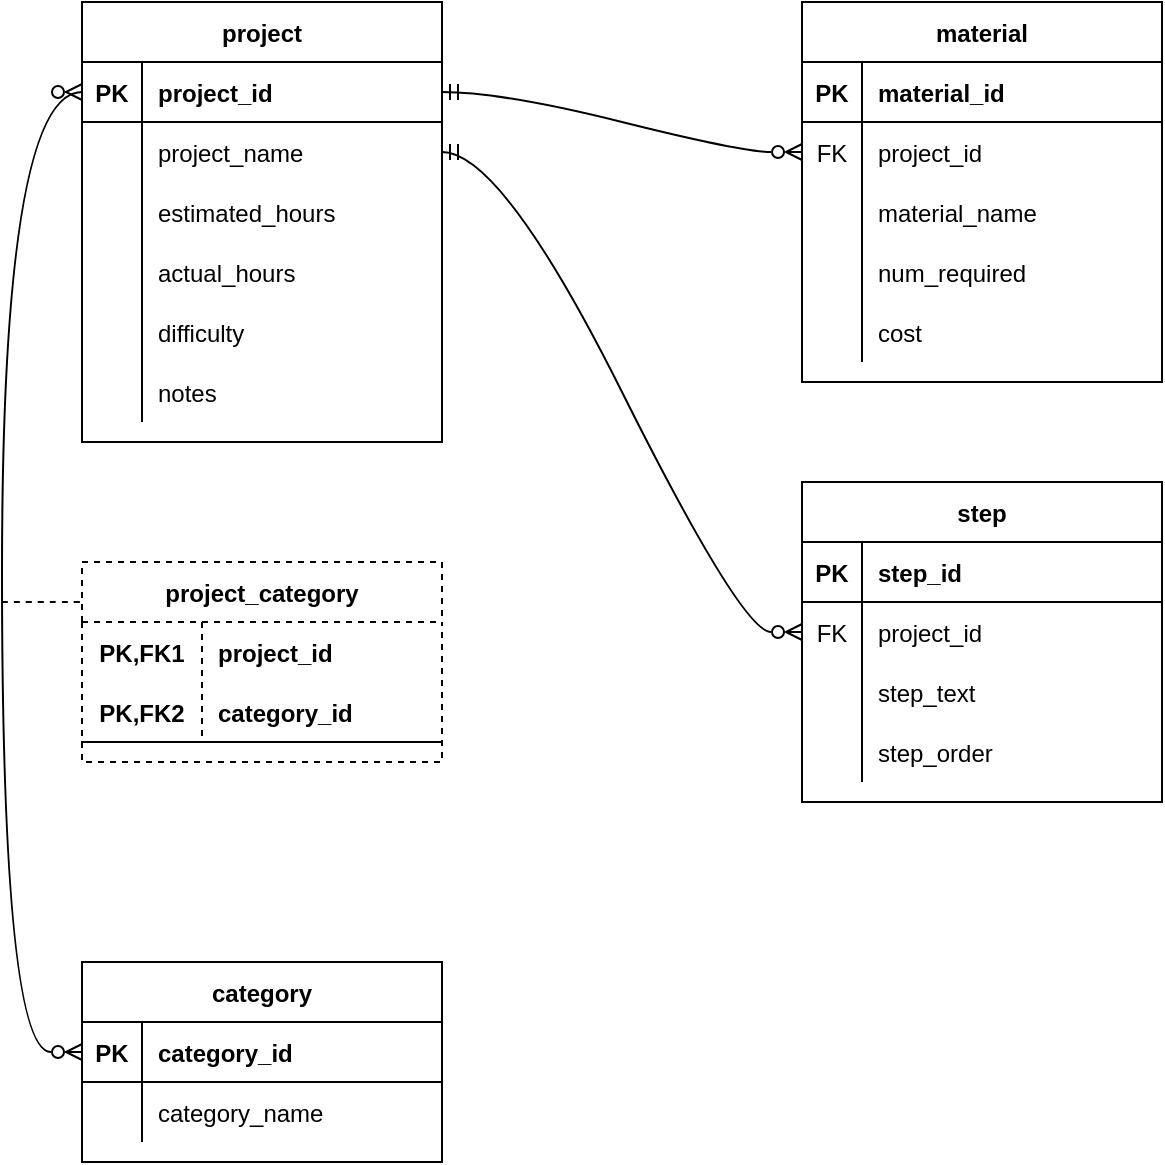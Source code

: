 <mxfile version="20.2.3" type="device"><diagram id="SOfkFIUw-6izcFRcEjR_" name="Page-1"><mxGraphModel dx="1102" dy="865" grid="1" gridSize="10" guides="1" tooltips="1" connect="1" arrows="1" fold="1" page="1" pageScale="1" pageWidth="850" pageHeight="1100" math="0" shadow="0"><root><mxCell id="0"/><mxCell id="1" parent="0"/><mxCell id="CN8M3tOcfV6ofu_D1ciI-14" value="material" style="shape=table;startSize=30;container=1;collapsible=1;childLayout=tableLayout;fixedRows=1;rowLines=0;fontStyle=1;align=center;resizeLast=1;" vertex="1" parent="1"><mxGeometry x="480" y="80" width="180" height="190" as="geometry"/></mxCell><mxCell id="CN8M3tOcfV6ofu_D1ciI-15" value="" style="shape=tableRow;horizontal=0;startSize=0;swimlaneHead=0;swimlaneBody=0;fillColor=none;collapsible=0;dropTarget=0;points=[[0,0.5],[1,0.5]];portConstraint=eastwest;top=0;left=0;right=0;bottom=1;" vertex="1" parent="CN8M3tOcfV6ofu_D1ciI-14"><mxGeometry y="30" width="180" height="30" as="geometry"/></mxCell><mxCell id="CN8M3tOcfV6ofu_D1ciI-16" value="PK" style="shape=partialRectangle;connectable=0;fillColor=none;top=0;left=0;bottom=0;right=0;fontStyle=1;overflow=hidden;" vertex="1" parent="CN8M3tOcfV6ofu_D1ciI-15"><mxGeometry width="30" height="30" as="geometry"><mxRectangle width="30" height="30" as="alternateBounds"/></mxGeometry></mxCell><mxCell id="CN8M3tOcfV6ofu_D1ciI-17" value="material_id" style="shape=partialRectangle;connectable=0;fillColor=none;top=0;left=0;bottom=0;right=0;align=left;spacingLeft=6;fontStyle=1;overflow=hidden;" vertex="1" parent="CN8M3tOcfV6ofu_D1ciI-15"><mxGeometry x="30" width="150" height="30" as="geometry"><mxRectangle width="150" height="30" as="alternateBounds"/></mxGeometry></mxCell><mxCell id="CN8M3tOcfV6ofu_D1ciI-18" value="" style="shape=tableRow;horizontal=0;startSize=0;swimlaneHead=0;swimlaneBody=0;fillColor=none;collapsible=0;dropTarget=0;points=[[0,0.5],[1,0.5]];portConstraint=eastwest;top=0;left=0;right=0;bottom=0;" vertex="1" parent="CN8M3tOcfV6ofu_D1ciI-14"><mxGeometry y="60" width="180" height="30" as="geometry"/></mxCell><mxCell id="CN8M3tOcfV6ofu_D1ciI-19" value="FK" style="shape=partialRectangle;connectable=0;fillColor=none;top=0;left=0;bottom=0;right=0;editable=1;overflow=hidden;" vertex="1" parent="CN8M3tOcfV6ofu_D1ciI-18"><mxGeometry width="30" height="30" as="geometry"><mxRectangle width="30" height="30" as="alternateBounds"/></mxGeometry></mxCell><mxCell id="CN8M3tOcfV6ofu_D1ciI-20" value="project_id" style="shape=partialRectangle;connectable=0;fillColor=none;top=0;left=0;bottom=0;right=0;align=left;spacingLeft=6;overflow=hidden;" vertex="1" parent="CN8M3tOcfV6ofu_D1ciI-18"><mxGeometry x="30" width="150" height="30" as="geometry"><mxRectangle width="150" height="30" as="alternateBounds"/></mxGeometry></mxCell><mxCell id="CN8M3tOcfV6ofu_D1ciI-21" value="" style="shape=tableRow;horizontal=0;startSize=0;swimlaneHead=0;swimlaneBody=0;fillColor=none;collapsible=0;dropTarget=0;points=[[0,0.5],[1,0.5]];portConstraint=eastwest;top=0;left=0;right=0;bottom=0;" vertex="1" parent="CN8M3tOcfV6ofu_D1ciI-14"><mxGeometry y="90" width="180" height="30" as="geometry"/></mxCell><mxCell id="CN8M3tOcfV6ofu_D1ciI-22" value="" style="shape=partialRectangle;connectable=0;fillColor=none;top=0;left=0;bottom=0;right=0;editable=1;overflow=hidden;" vertex="1" parent="CN8M3tOcfV6ofu_D1ciI-21"><mxGeometry width="30" height="30" as="geometry"><mxRectangle width="30" height="30" as="alternateBounds"/></mxGeometry></mxCell><mxCell id="CN8M3tOcfV6ofu_D1ciI-23" value="material_name" style="shape=partialRectangle;connectable=0;fillColor=none;top=0;left=0;bottom=0;right=0;align=left;spacingLeft=6;overflow=hidden;" vertex="1" parent="CN8M3tOcfV6ofu_D1ciI-21"><mxGeometry x="30" width="150" height="30" as="geometry"><mxRectangle width="150" height="30" as="alternateBounds"/></mxGeometry></mxCell><mxCell id="CN8M3tOcfV6ofu_D1ciI-24" value="" style="shape=tableRow;horizontal=0;startSize=0;swimlaneHead=0;swimlaneBody=0;fillColor=none;collapsible=0;dropTarget=0;points=[[0,0.5],[1,0.5]];portConstraint=eastwest;top=0;left=0;right=0;bottom=0;" vertex="1" parent="CN8M3tOcfV6ofu_D1ciI-14"><mxGeometry y="120" width="180" height="30" as="geometry"/></mxCell><mxCell id="CN8M3tOcfV6ofu_D1ciI-25" value="" style="shape=partialRectangle;connectable=0;fillColor=none;top=0;left=0;bottom=0;right=0;editable=1;overflow=hidden;" vertex="1" parent="CN8M3tOcfV6ofu_D1ciI-24"><mxGeometry width="30" height="30" as="geometry"><mxRectangle width="30" height="30" as="alternateBounds"/></mxGeometry></mxCell><mxCell id="CN8M3tOcfV6ofu_D1ciI-26" value="num_required" style="shape=partialRectangle;connectable=0;fillColor=none;top=0;left=0;bottom=0;right=0;align=left;spacingLeft=6;overflow=hidden;" vertex="1" parent="CN8M3tOcfV6ofu_D1ciI-24"><mxGeometry x="30" width="150" height="30" as="geometry"><mxRectangle width="150" height="30" as="alternateBounds"/></mxGeometry></mxCell><mxCell id="CN8M3tOcfV6ofu_D1ciI-87" style="shape=tableRow;horizontal=0;startSize=0;swimlaneHead=0;swimlaneBody=0;fillColor=none;collapsible=0;dropTarget=0;points=[[0,0.5],[1,0.5]];portConstraint=eastwest;top=0;left=0;right=0;bottom=0;" vertex="1" parent="CN8M3tOcfV6ofu_D1ciI-14"><mxGeometry y="150" width="180" height="30" as="geometry"/></mxCell><mxCell id="CN8M3tOcfV6ofu_D1ciI-88" style="shape=partialRectangle;connectable=0;fillColor=none;top=0;left=0;bottom=0;right=0;editable=1;overflow=hidden;" vertex="1" parent="CN8M3tOcfV6ofu_D1ciI-87"><mxGeometry width="30" height="30" as="geometry"><mxRectangle width="30" height="30" as="alternateBounds"/></mxGeometry></mxCell><mxCell id="CN8M3tOcfV6ofu_D1ciI-89" value="cost" style="shape=partialRectangle;connectable=0;fillColor=none;top=0;left=0;bottom=0;right=0;align=left;spacingLeft=6;overflow=hidden;" vertex="1" parent="CN8M3tOcfV6ofu_D1ciI-87"><mxGeometry x="30" width="150" height="30" as="geometry"><mxRectangle width="150" height="30" as="alternateBounds"/></mxGeometry></mxCell><mxCell id="CN8M3tOcfV6ofu_D1ciI-40" value="category" style="shape=table;startSize=30;container=1;collapsible=1;childLayout=tableLayout;fixedRows=1;rowLines=0;fontStyle=1;align=center;resizeLast=1;" vertex="1" parent="1"><mxGeometry x="120" y="560" width="180" height="100" as="geometry"/></mxCell><mxCell id="CN8M3tOcfV6ofu_D1ciI-41" value="" style="shape=tableRow;horizontal=0;startSize=0;swimlaneHead=0;swimlaneBody=0;fillColor=none;collapsible=0;dropTarget=0;points=[[0,0.5],[1,0.5]];portConstraint=eastwest;top=0;left=0;right=0;bottom=1;" vertex="1" parent="CN8M3tOcfV6ofu_D1ciI-40"><mxGeometry y="30" width="180" height="30" as="geometry"/></mxCell><mxCell id="CN8M3tOcfV6ofu_D1ciI-42" value="PK" style="shape=partialRectangle;connectable=0;fillColor=none;top=0;left=0;bottom=0;right=0;fontStyle=1;overflow=hidden;" vertex="1" parent="CN8M3tOcfV6ofu_D1ciI-41"><mxGeometry width="30" height="30" as="geometry"><mxRectangle width="30" height="30" as="alternateBounds"/></mxGeometry></mxCell><mxCell id="CN8M3tOcfV6ofu_D1ciI-43" value="category_id" style="shape=partialRectangle;connectable=0;fillColor=none;top=0;left=0;bottom=0;right=0;align=left;spacingLeft=6;fontStyle=1;overflow=hidden;" vertex="1" parent="CN8M3tOcfV6ofu_D1ciI-41"><mxGeometry x="30" width="150" height="30" as="geometry"><mxRectangle width="150" height="30" as="alternateBounds"/></mxGeometry></mxCell><mxCell id="CN8M3tOcfV6ofu_D1ciI-44" value="" style="shape=tableRow;horizontal=0;startSize=0;swimlaneHead=0;swimlaneBody=0;fillColor=none;collapsible=0;dropTarget=0;points=[[0,0.5],[1,0.5]];portConstraint=eastwest;top=0;left=0;right=0;bottom=0;" vertex="1" parent="CN8M3tOcfV6ofu_D1ciI-40"><mxGeometry y="60" width="180" height="30" as="geometry"/></mxCell><mxCell id="CN8M3tOcfV6ofu_D1ciI-45" value="" style="shape=partialRectangle;connectable=0;fillColor=none;top=0;left=0;bottom=0;right=0;editable=1;overflow=hidden;" vertex="1" parent="CN8M3tOcfV6ofu_D1ciI-44"><mxGeometry width="30" height="30" as="geometry"><mxRectangle width="30" height="30" as="alternateBounds"/></mxGeometry></mxCell><mxCell id="CN8M3tOcfV6ofu_D1ciI-46" value="category_name" style="shape=partialRectangle;connectable=0;fillColor=none;top=0;left=0;bottom=0;right=0;align=left;spacingLeft=6;overflow=hidden;" vertex="1" parent="CN8M3tOcfV6ofu_D1ciI-44"><mxGeometry x="30" width="150" height="30" as="geometry"><mxRectangle width="150" height="30" as="alternateBounds"/></mxGeometry></mxCell><mxCell id="CN8M3tOcfV6ofu_D1ciI-53" value="project" style="shape=table;startSize=30;container=1;collapsible=1;childLayout=tableLayout;fixedRows=1;rowLines=0;fontStyle=1;align=center;resizeLast=1;" vertex="1" parent="1"><mxGeometry x="120" y="80" width="180" height="220" as="geometry"/></mxCell><mxCell id="CN8M3tOcfV6ofu_D1ciI-54" value="" style="shape=tableRow;horizontal=0;startSize=0;swimlaneHead=0;swimlaneBody=0;fillColor=none;collapsible=0;dropTarget=0;points=[[0,0.5],[1,0.5]];portConstraint=eastwest;top=0;left=0;right=0;bottom=1;" vertex="1" parent="CN8M3tOcfV6ofu_D1ciI-53"><mxGeometry y="30" width="180" height="30" as="geometry"/></mxCell><mxCell id="CN8M3tOcfV6ofu_D1ciI-55" value="PK" style="shape=partialRectangle;connectable=0;fillColor=none;top=0;left=0;bottom=0;right=0;fontStyle=1;overflow=hidden;" vertex="1" parent="CN8M3tOcfV6ofu_D1ciI-54"><mxGeometry width="30" height="30" as="geometry"><mxRectangle width="30" height="30" as="alternateBounds"/></mxGeometry></mxCell><mxCell id="CN8M3tOcfV6ofu_D1ciI-56" value="project_id" style="shape=partialRectangle;connectable=0;fillColor=none;top=0;left=0;bottom=0;right=0;align=left;spacingLeft=6;fontStyle=1;overflow=hidden;" vertex="1" parent="CN8M3tOcfV6ofu_D1ciI-54"><mxGeometry x="30" width="150" height="30" as="geometry"><mxRectangle width="150" height="30" as="alternateBounds"/></mxGeometry></mxCell><mxCell id="CN8M3tOcfV6ofu_D1ciI-57" value="" style="shape=tableRow;horizontal=0;startSize=0;swimlaneHead=0;swimlaneBody=0;fillColor=none;collapsible=0;dropTarget=0;points=[[0,0.5],[1,0.5]];portConstraint=eastwest;top=0;left=0;right=0;bottom=0;" vertex="1" parent="CN8M3tOcfV6ofu_D1ciI-53"><mxGeometry y="60" width="180" height="30" as="geometry"/></mxCell><mxCell id="CN8M3tOcfV6ofu_D1ciI-58" value="" style="shape=partialRectangle;connectable=0;fillColor=none;top=0;left=0;bottom=0;right=0;editable=1;overflow=hidden;" vertex="1" parent="CN8M3tOcfV6ofu_D1ciI-57"><mxGeometry width="30" height="30" as="geometry"><mxRectangle width="30" height="30" as="alternateBounds"/></mxGeometry></mxCell><mxCell id="CN8M3tOcfV6ofu_D1ciI-59" value="project_name    " style="shape=partialRectangle;connectable=0;fillColor=none;top=0;left=0;bottom=0;right=0;align=left;spacingLeft=6;overflow=hidden;" vertex="1" parent="CN8M3tOcfV6ofu_D1ciI-57"><mxGeometry x="30" width="150" height="30" as="geometry"><mxRectangle width="150" height="30" as="alternateBounds"/></mxGeometry></mxCell><mxCell id="CN8M3tOcfV6ofu_D1ciI-60" value="" style="shape=tableRow;horizontal=0;startSize=0;swimlaneHead=0;swimlaneBody=0;fillColor=none;collapsible=0;dropTarget=0;points=[[0,0.5],[1,0.5]];portConstraint=eastwest;top=0;left=0;right=0;bottom=0;" vertex="1" parent="CN8M3tOcfV6ofu_D1ciI-53"><mxGeometry y="90" width="180" height="30" as="geometry"/></mxCell><mxCell id="CN8M3tOcfV6ofu_D1ciI-61" value="" style="shape=partialRectangle;connectable=0;fillColor=none;top=0;left=0;bottom=0;right=0;editable=1;overflow=hidden;" vertex="1" parent="CN8M3tOcfV6ofu_D1ciI-60"><mxGeometry width="30" height="30" as="geometry"><mxRectangle width="30" height="30" as="alternateBounds"/></mxGeometry></mxCell><mxCell id="CN8M3tOcfV6ofu_D1ciI-62" value="estimated_hours" style="shape=partialRectangle;connectable=0;fillColor=none;top=0;left=0;bottom=0;right=0;align=left;spacingLeft=6;overflow=hidden;" vertex="1" parent="CN8M3tOcfV6ofu_D1ciI-60"><mxGeometry x="30" width="150" height="30" as="geometry"><mxRectangle width="150" height="30" as="alternateBounds"/></mxGeometry></mxCell><mxCell id="CN8M3tOcfV6ofu_D1ciI-63" value="" style="shape=tableRow;horizontal=0;startSize=0;swimlaneHead=0;swimlaneBody=0;fillColor=none;collapsible=0;dropTarget=0;points=[[0,0.5],[1,0.5]];portConstraint=eastwest;top=0;left=0;right=0;bottom=0;" vertex="1" parent="CN8M3tOcfV6ofu_D1ciI-53"><mxGeometry y="120" width="180" height="30" as="geometry"/></mxCell><mxCell id="CN8M3tOcfV6ofu_D1ciI-64" value="" style="shape=partialRectangle;connectable=0;fillColor=none;top=0;left=0;bottom=0;right=0;editable=1;overflow=hidden;" vertex="1" parent="CN8M3tOcfV6ofu_D1ciI-63"><mxGeometry width="30" height="30" as="geometry"><mxRectangle width="30" height="30" as="alternateBounds"/></mxGeometry></mxCell><mxCell id="CN8M3tOcfV6ofu_D1ciI-65" value="actual_hours" style="shape=partialRectangle;connectable=0;fillColor=none;top=0;left=0;bottom=0;right=0;align=left;spacingLeft=6;overflow=hidden;" vertex="1" parent="CN8M3tOcfV6ofu_D1ciI-63"><mxGeometry x="30" width="150" height="30" as="geometry"><mxRectangle width="150" height="30" as="alternateBounds"/></mxGeometry></mxCell><mxCell id="CN8M3tOcfV6ofu_D1ciI-81" style="shape=tableRow;horizontal=0;startSize=0;swimlaneHead=0;swimlaneBody=0;fillColor=none;collapsible=0;dropTarget=0;points=[[0,0.5],[1,0.5]];portConstraint=eastwest;top=0;left=0;right=0;bottom=0;" vertex="1" parent="CN8M3tOcfV6ofu_D1ciI-53"><mxGeometry y="150" width="180" height="30" as="geometry"/></mxCell><mxCell id="CN8M3tOcfV6ofu_D1ciI-82" style="shape=partialRectangle;connectable=0;fillColor=none;top=0;left=0;bottom=0;right=0;editable=1;overflow=hidden;" vertex="1" parent="CN8M3tOcfV6ofu_D1ciI-81"><mxGeometry width="30" height="30" as="geometry"><mxRectangle width="30" height="30" as="alternateBounds"/></mxGeometry></mxCell><mxCell id="CN8M3tOcfV6ofu_D1ciI-83" value="difficulty" style="shape=partialRectangle;connectable=0;fillColor=none;top=0;left=0;bottom=0;right=0;align=left;spacingLeft=6;overflow=hidden;" vertex="1" parent="CN8M3tOcfV6ofu_D1ciI-81"><mxGeometry x="30" width="150" height="30" as="geometry"><mxRectangle width="150" height="30" as="alternateBounds"/></mxGeometry></mxCell><mxCell id="CN8M3tOcfV6ofu_D1ciI-84" style="shape=tableRow;horizontal=0;startSize=0;swimlaneHead=0;swimlaneBody=0;fillColor=none;collapsible=0;dropTarget=0;points=[[0,0.5],[1,0.5]];portConstraint=eastwest;top=0;left=0;right=0;bottom=0;" vertex="1" parent="CN8M3tOcfV6ofu_D1ciI-53"><mxGeometry y="180" width="180" height="30" as="geometry"/></mxCell><mxCell id="CN8M3tOcfV6ofu_D1ciI-85" style="shape=partialRectangle;connectable=0;fillColor=none;top=0;left=0;bottom=0;right=0;editable=1;overflow=hidden;" vertex="1" parent="CN8M3tOcfV6ofu_D1ciI-84"><mxGeometry width="30" height="30" as="geometry"><mxRectangle width="30" height="30" as="alternateBounds"/></mxGeometry></mxCell><mxCell id="CN8M3tOcfV6ofu_D1ciI-86" value="notes" style="shape=partialRectangle;connectable=0;fillColor=none;top=0;left=0;bottom=0;right=0;align=left;spacingLeft=6;overflow=hidden;" vertex="1" parent="CN8M3tOcfV6ofu_D1ciI-84"><mxGeometry x="30" width="150" height="30" as="geometry"><mxRectangle width="150" height="30" as="alternateBounds"/></mxGeometry></mxCell><mxCell id="CN8M3tOcfV6ofu_D1ciI-68" value="step" style="shape=table;startSize=30;container=1;collapsible=1;childLayout=tableLayout;fixedRows=1;rowLines=0;fontStyle=1;align=center;resizeLast=1;" vertex="1" parent="1"><mxGeometry x="480" y="320" width="180" height="160" as="geometry"/></mxCell><mxCell id="CN8M3tOcfV6ofu_D1ciI-69" value="" style="shape=tableRow;horizontal=0;startSize=0;swimlaneHead=0;swimlaneBody=0;fillColor=none;collapsible=0;dropTarget=0;points=[[0,0.5],[1,0.5]];portConstraint=eastwest;top=0;left=0;right=0;bottom=1;" vertex="1" parent="CN8M3tOcfV6ofu_D1ciI-68"><mxGeometry y="30" width="180" height="30" as="geometry"/></mxCell><mxCell id="CN8M3tOcfV6ofu_D1ciI-70" value="PK" style="shape=partialRectangle;connectable=0;fillColor=none;top=0;left=0;bottom=0;right=0;fontStyle=1;overflow=hidden;" vertex="1" parent="CN8M3tOcfV6ofu_D1ciI-69"><mxGeometry width="30" height="30" as="geometry"><mxRectangle width="30" height="30" as="alternateBounds"/></mxGeometry></mxCell><mxCell id="CN8M3tOcfV6ofu_D1ciI-71" value="step_id" style="shape=partialRectangle;connectable=0;fillColor=none;top=0;left=0;bottom=0;right=0;align=left;spacingLeft=6;fontStyle=1;overflow=hidden;" vertex="1" parent="CN8M3tOcfV6ofu_D1ciI-69"><mxGeometry x="30" width="150" height="30" as="geometry"><mxRectangle width="150" height="30" as="alternateBounds"/></mxGeometry></mxCell><mxCell id="CN8M3tOcfV6ofu_D1ciI-72" value="" style="shape=tableRow;horizontal=0;startSize=0;swimlaneHead=0;swimlaneBody=0;fillColor=none;collapsible=0;dropTarget=0;points=[[0,0.5],[1,0.5]];portConstraint=eastwest;top=0;left=0;right=0;bottom=0;" vertex="1" parent="CN8M3tOcfV6ofu_D1ciI-68"><mxGeometry y="60" width="180" height="30" as="geometry"/></mxCell><mxCell id="CN8M3tOcfV6ofu_D1ciI-73" value="FK" style="shape=partialRectangle;connectable=0;fillColor=none;top=0;left=0;bottom=0;right=0;editable=1;overflow=hidden;" vertex="1" parent="CN8M3tOcfV6ofu_D1ciI-72"><mxGeometry width="30" height="30" as="geometry"><mxRectangle width="30" height="30" as="alternateBounds"/></mxGeometry></mxCell><mxCell id="CN8M3tOcfV6ofu_D1ciI-74" value="project_id" style="shape=partialRectangle;connectable=0;fillColor=none;top=0;left=0;bottom=0;right=0;align=left;spacingLeft=6;overflow=hidden;" vertex="1" parent="CN8M3tOcfV6ofu_D1ciI-72"><mxGeometry x="30" width="150" height="30" as="geometry"><mxRectangle width="150" height="30" as="alternateBounds"/></mxGeometry></mxCell><mxCell id="CN8M3tOcfV6ofu_D1ciI-75" value="" style="shape=tableRow;horizontal=0;startSize=0;swimlaneHead=0;swimlaneBody=0;fillColor=none;collapsible=0;dropTarget=0;points=[[0,0.5],[1,0.5]];portConstraint=eastwest;top=0;left=0;right=0;bottom=0;" vertex="1" parent="CN8M3tOcfV6ofu_D1ciI-68"><mxGeometry y="90" width="180" height="30" as="geometry"/></mxCell><mxCell id="CN8M3tOcfV6ofu_D1ciI-76" value="" style="shape=partialRectangle;connectable=0;fillColor=none;top=0;left=0;bottom=0;right=0;editable=1;overflow=hidden;" vertex="1" parent="CN8M3tOcfV6ofu_D1ciI-75"><mxGeometry width="30" height="30" as="geometry"><mxRectangle width="30" height="30" as="alternateBounds"/></mxGeometry></mxCell><mxCell id="CN8M3tOcfV6ofu_D1ciI-77" value="step_text" style="shape=partialRectangle;connectable=0;fillColor=none;top=0;left=0;bottom=0;right=0;align=left;spacingLeft=6;overflow=hidden;" vertex="1" parent="CN8M3tOcfV6ofu_D1ciI-75"><mxGeometry x="30" width="150" height="30" as="geometry"><mxRectangle width="150" height="30" as="alternateBounds"/></mxGeometry></mxCell><mxCell id="CN8M3tOcfV6ofu_D1ciI-78" value="" style="shape=tableRow;horizontal=0;startSize=0;swimlaneHead=0;swimlaneBody=0;fillColor=none;collapsible=0;dropTarget=0;points=[[0,0.5],[1,0.5]];portConstraint=eastwest;top=0;left=0;right=0;bottom=0;" vertex="1" parent="CN8M3tOcfV6ofu_D1ciI-68"><mxGeometry y="120" width="180" height="30" as="geometry"/></mxCell><mxCell id="CN8M3tOcfV6ofu_D1ciI-79" value="" style="shape=partialRectangle;connectable=0;fillColor=none;top=0;left=0;bottom=0;right=0;editable=1;overflow=hidden;" vertex="1" parent="CN8M3tOcfV6ofu_D1ciI-78"><mxGeometry width="30" height="30" as="geometry"><mxRectangle width="30" height="30" as="alternateBounds"/></mxGeometry></mxCell><mxCell id="CN8M3tOcfV6ofu_D1ciI-80" value="step_order" style="shape=partialRectangle;connectable=0;fillColor=none;top=0;left=0;bottom=0;right=0;align=left;spacingLeft=6;overflow=hidden;" vertex="1" parent="CN8M3tOcfV6ofu_D1ciI-78"><mxGeometry x="30" width="150" height="30" as="geometry"><mxRectangle width="150" height="30" as="alternateBounds"/></mxGeometry></mxCell><mxCell id="CN8M3tOcfV6ofu_D1ciI-90" value="project_category" style="shape=table;startSize=30;container=1;collapsible=1;childLayout=tableLayout;fixedRows=1;rowLines=0;fontStyle=1;align=center;resizeLast=1;dashed=1;" vertex="1" parent="1"><mxGeometry x="120" y="360" width="180" height="100" as="geometry"/></mxCell><mxCell id="CN8M3tOcfV6ofu_D1ciI-91" value="" style="shape=tableRow;horizontal=0;startSize=0;swimlaneHead=0;swimlaneBody=0;fillColor=none;collapsible=0;dropTarget=0;points=[[0,0.5],[1,0.5]];portConstraint=eastwest;top=0;left=0;right=0;bottom=0;" vertex="1" parent="CN8M3tOcfV6ofu_D1ciI-90"><mxGeometry y="30" width="180" height="30" as="geometry"/></mxCell><mxCell id="CN8M3tOcfV6ofu_D1ciI-92" value="PK,FK1" style="shape=partialRectangle;connectable=0;fillColor=none;top=0;left=0;bottom=0;right=0;fontStyle=1;overflow=hidden;" vertex="1" parent="CN8M3tOcfV6ofu_D1ciI-91"><mxGeometry width="60" height="30" as="geometry"><mxRectangle width="60" height="30" as="alternateBounds"/></mxGeometry></mxCell><mxCell id="CN8M3tOcfV6ofu_D1ciI-93" value="project_id" style="shape=partialRectangle;connectable=0;fillColor=none;top=0;left=0;bottom=0;right=0;align=left;spacingLeft=6;fontStyle=1;overflow=hidden;" vertex="1" parent="CN8M3tOcfV6ofu_D1ciI-91"><mxGeometry x="60" width="120" height="30" as="geometry"><mxRectangle width="120" height="30" as="alternateBounds"/></mxGeometry></mxCell><mxCell id="CN8M3tOcfV6ofu_D1ciI-94" value="" style="shape=tableRow;horizontal=0;startSize=0;swimlaneHead=0;swimlaneBody=0;fillColor=none;collapsible=0;dropTarget=0;points=[[0,0.5],[1,0.5]];portConstraint=eastwest;top=0;left=0;right=0;bottom=1;" vertex="1" parent="CN8M3tOcfV6ofu_D1ciI-90"><mxGeometry y="60" width="180" height="30" as="geometry"/></mxCell><mxCell id="CN8M3tOcfV6ofu_D1ciI-95" value="PK,FK2" style="shape=partialRectangle;connectable=0;fillColor=none;top=0;left=0;bottom=0;right=0;fontStyle=1;overflow=hidden;" vertex="1" parent="CN8M3tOcfV6ofu_D1ciI-94"><mxGeometry width="60" height="30" as="geometry"><mxRectangle width="60" height="30" as="alternateBounds"/></mxGeometry></mxCell><mxCell id="CN8M3tOcfV6ofu_D1ciI-96" value="category_id" style="shape=partialRectangle;connectable=0;fillColor=none;top=0;left=0;bottom=0;right=0;align=left;spacingLeft=6;fontStyle=1;overflow=hidden;" vertex="1" parent="CN8M3tOcfV6ofu_D1ciI-94"><mxGeometry x="60" width="120" height="30" as="geometry"><mxRectangle width="120" height="30" as="alternateBounds"/></mxGeometry></mxCell><mxCell id="CN8M3tOcfV6ofu_D1ciI-103" value="" style="fontSize=12;html=1;endArrow=ERzeroToMany;endFill=1;rounded=0;exitX=0;exitY=0.5;exitDx=0;exitDy=0;edgeStyle=orthogonalEdgeStyle;curved=1;entryX=0;entryY=0.5;entryDx=0;entryDy=0;startArrow=ERzeroToMany;startFill=0;" edge="1" parent="1" source="CN8M3tOcfV6ofu_D1ciI-41" target="CN8M3tOcfV6ofu_D1ciI-54"><mxGeometry width="100" height="100" relative="1" as="geometry"><mxPoint x="370" y="490" as="sourcePoint"/><mxPoint x="100" y="120" as="targetPoint"/><Array as="points"><mxPoint x="80" y="605"/><mxPoint x="80" y="125"/></Array></mxGeometry></mxCell><mxCell id="CN8M3tOcfV6ofu_D1ciI-105" value="" style="edgeStyle=entityRelationEdgeStyle;fontSize=12;html=1;endArrow=ERzeroToMany;endFill=0;rounded=0;curved=1;exitX=1;exitY=0.5;exitDx=0;exitDy=0;entryX=0;entryY=0.5;entryDx=0;entryDy=0;startArrow=ERmandOne;startFill=0;" edge="1" parent="1" source="CN8M3tOcfV6ofu_D1ciI-54" target="CN8M3tOcfV6ofu_D1ciI-18"><mxGeometry width="100" height="100" relative="1" as="geometry"><mxPoint x="370" y="490" as="sourcePoint"/><mxPoint x="470" y="390" as="targetPoint"/></mxGeometry></mxCell><mxCell id="CN8M3tOcfV6ofu_D1ciI-106" value="" style="edgeStyle=entityRelationEdgeStyle;fontSize=12;html=1;endArrow=ERzeroToMany;endFill=0;rounded=0;curved=1;exitX=1;exitY=0.5;exitDx=0;exitDy=0;entryX=0;entryY=0.5;entryDx=0;entryDy=0;startArrow=ERmandOne;startFill=0;" edge="1" parent="1" source="CN8M3tOcfV6ofu_D1ciI-57" target="CN8M3tOcfV6ofu_D1ciI-72"><mxGeometry width="100" height="100" relative="1" as="geometry"><mxPoint x="370" y="490" as="sourcePoint"/><mxPoint x="470" y="390" as="targetPoint"/></mxGeometry></mxCell><mxCell id="CN8M3tOcfV6ofu_D1ciI-107" value="" style="endArrow=none;html=1;rounded=0;curved=1;dashed=1;" edge="1" parent="1"><mxGeometry relative="1" as="geometry"><mxPoint x="80" y="380" as="sourcePoint"/><mxPoint x="120" y="380" as="targetPoint"/></mxGeometry></mxCell></root></mxGraphModel></diagram></mxfile>